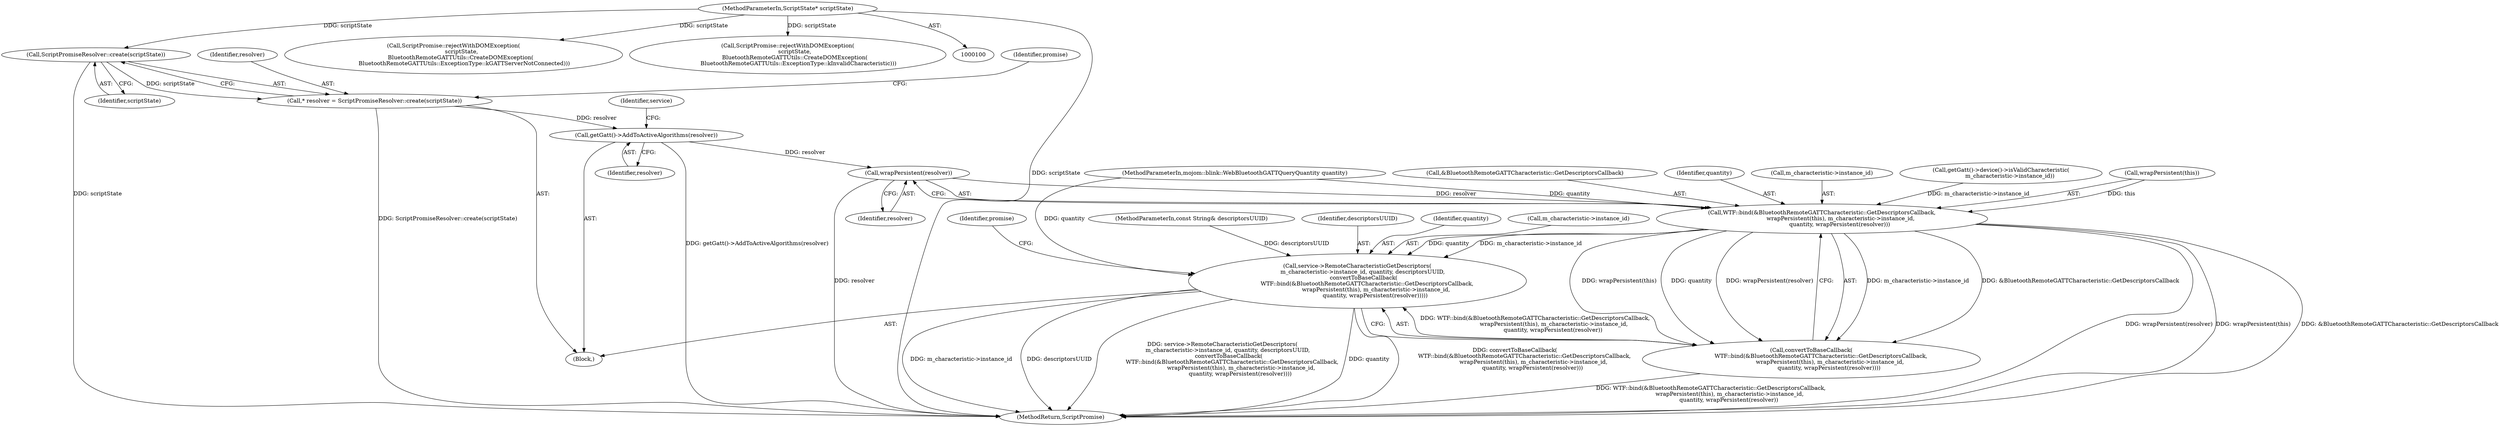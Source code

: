 digraph "0_Chrome_2bceda4948deeaed0a5a99305d0d488eb952f64f@API" {
"1000129" [label="(Call,ScriptPromiseResolver::create(scriptState))"];
"1000101" [label="(MethodParameterIn,ScriptState* scriptState)"];
"1000127" [label="(Call,* resolver = ScriptPromiseResolver::create(scriptState))"];
"1000135" [label="(Call,getGatt()->AddToActiveAlgorithms(resolver))"];
"1000157" [label="(Call,wrapPersistent(resolver))"];
"1000148" [label="(Call,WTF::bind(&BluetoothRemoteGATTCharacteristic::GetDescriptorsCallback,\n                     wrapPersistent(this), m_characteristic->instance_id,\n                    quantity, wrapPersistent(resolver)))"];
"1000141" [label="(Call,service->RemoteCharacteristicGetDescriptors(\n      m_characteristic->instance_id, quantity, descriptorsUUID,\n       convertToBaseCallback(\n           WTF::bind(&BluetoothRemoteGATTCharacteristic::GetDescriptorsCallback,\n                     wrapPersistent(this), m_characteristic->instance_id,\n                    quantity, wrapPersistent(resolver)))))"];
"1000147" [label="(Call,convertToBaseCallback(\n           WTF::bind(&BluetoothRemoteGATTCharacteristic::GetDescriptorsCallback,\n                     wrapPersistent(this), m_characteristic->instance_id,\n                    quantity, wrapPersistent(resolver))))"];
"1000103" [label="(MethodParameterIn,const String& descriptorsUUID)"];
"1000148" [label="(Call,WTF::bind(&BluetoothRemoteGATTCharacteristic::GetDescriptorsCallback,\n                     wrapPersistent(this), m_characteristic->instance_id,\n                    quantity, wrapPersistent(resolver)))"];
"1000135" [label="(Call,getGatt()->AddToActiveAlgorithms(resolver))"];
"1000127" [label="(Call,* resolver = ScriptPromiseResolver::create(scriptState))"];
"1000141" [label="(Call,service->RemoteCharacteristicGetDescriptors(\n      m_characteristic->instance_id, quantity, descriptorsUUID,\n       convertToBaseCallback(\n           WTF::bind(&BluetoothRemoteGATTCharacteristic::GetDescriptorsCallback,\n                     wrapPersistent(this), m_characteristic->instance_id,\n                    quantity, wrapPersistent(resolver)))))"];
"1000104" [label="(Block,)"];
"1000161" [label="(MethodReturn,ScriptPromise)"];
"1000110" [label="(Call,ScriptPromise::rejectWithDOMException(\n         scriptState,\n        BluetoothRemoteGATTUtils::CreateDOMException(\n            BluetoothRemoteGATTUtils::ExceptionType::kGATTServerNotConnected)))"];
"1000146" [label="(Identifier,descriptorsUUID)"];
"1000128" [label="(Identifier,resolver)"];
"1000149" [label="(Call,&BluetoothRemoteGATTCharacteristic::GetDescriptorsCallback)"];
"1000136" [label="(Identifier,resolver)"];
"1000147" [label="(Call,convertToBaseCallback(\n           WTF::bind(&BluetoothRemoteGATTCharacteristic::GetDescriptorsCallback,\n                     wrapPersistent(this), m_characteristic->instance_id,\n                    quantity, wrapPersistent(resolver))))"];
"1000158" [label="(Identifier,resolver)"];
"1000157" [label="(Call,wrapPersistent(resolver))"];
"1000129" [label="(Call,ScriptPromiseResolver::create(scriptState))"];
"1000145" [label="(Identifier,quantity)"];
"1000101" [label="(MethodParameterIn,ScriptState* scriptState)"];
"1000139" [label="(Identifier,service)"];
"1000156" [label="(Identifier,quantity)"];
"1000153" [label="(Call,m_characteristic->instance_id)"];
"1000102" [label="(MethodParameterIn,mojom::blink::WebBluetoothGATTQueryQuantity quantity)"];
"1000116" [label="(Call,getGatt()->device()->isValidCharacteristic(\n          m_characteristic->instance_id))"];
"1000130" [label="(Identifier,scriptState)"];
"1000133" [label="(Identifier,promise)"];
"1000142" [label="(Call,m_characteristic->instance_id)"];
"1000160" [label="(Identifier,promise)"];
"1000151" [label="(Call,wrapPersistent(this))"];
"1000122" [label="(Call,ScriptPromise::rejectWithDOMException(\n        scriptState,\n        BluetoothRemoteGATTUtils::CreateDOMException(\n            BluetoothRemoteGATTUtils::ExceptionType::kInvalidCharacteristic)))"];
"1000129" -> "1000127"  [label="AST: "];
"1000129" -> "1000130"  [label="CFG: "];
"1000130" -> "1000129"  [label="AST: "];
"1000127" -> "1000129"  [label="CFG: "];
"1000129" -> "1000161"  [label="DDG: scriptState"];
"1000129" -> "1000127"  [label="DDG: scriptState"];
"1000101" -> "1000129"  [label="DDG: scriptState"];
"1000101" -> "1000100"  [label="AST: "];
"1000101" -> "1000161"  [label="DDG: scriptState"];
"1000101" -> "1000110"  [label="DDG: scriptState"];
"1000101" -> "1000122"  [label="DDG: scriptState"];
"1000127" -> "1000104"  [label="AST: "];
"1000128" -> "1000127"  [label="AST: "];
"1000133" -> "1000127"  [label="CFG: "];
"1000127" -> "1000161"  [label="DDG: ScriptPromiseResolver::create(scriptState)"];
"1000127" -> "1000135"  [label="DDG: resolver"];
"1000135" -> "1000104"  [label="AST: "];
"1000135" -> "1000136"  [label="CFG: "];
"1000136" -> "1000135"  [label="AST: "];
"1000139" -> "1000135"  [label="CFG: "];
"1000135" -> "1000161"  [label="DDG: getGatt()->AddToActiveAlgorithms(resolver)"];
"1000135" -> "1000157"  [label="DDG: resolver"];
"1000157" -> "1000148"  [label="AST: "];
"1000157" -> "1000158"  [label="CFG: "];
"1000158" -> "1000157"  [label="AST: "];
"1000148" -> "1000157"  [label="CFG: "];
"1000157" -> "1000161"  [label="DDG: resolver"];
"1000157" -> "1000148"  [label="DDG: resolver"];
"1000148" -> "1000147"  [label="AST: "];
"1000149" -> "1000148"  [label="AST: "];
"1000151" -> "1000148"  [label="AST: "];
"1000153" -> "1000148"  [label="AST: "];
"1000156" -> "1000148"  [label="AST: "];
"1000147" -> "1000148"  [label="CFG: "];
"1000148" -> "1000161"  [label="DDG: wrapPersistent(resolver)"];
"1000148" -> "1000161"  [label="DDG: wrapPersistent(this)"];
"1000148" -> "1000161"  [label="DDG: &BluetoothRemoteGATTCharacteristic::GetDescriptorsCallback"];
"1000148" -> "1000141"  [label="DDG: m_characteristic->instance_id"];
"1000148" -> "1000141"  [label="DDG: quantity"];
"1000148" -> "1000147"  [label="DDG: m_characteristic->instance_id"];
"1000148" -> "1000147"  [label="DDG: &BluetoothRemoteGATTCharacteristic::GetDescriptorsCallback"];
"1000148" -> "1000147"  [label="DDG: wrapPersistent(this)"];
"1000148" -> "1000147"  [label="DDG: quantity"];
"1000148" -> "1000147"  [label="DDG: wrapPersistent(resolver)"];
"1000151" -> "1000148"  [label="DDG: this"];
"1000116" -> "1000148"  [label="DDG: m_characteristic->instance_id"];
"1000102" -> "1000148"  [label="DDG: quantity"];
"1000141" -> "1000104"  [label="AST: "];
"1000141" -> "1000147"  [label="CFG: "];
"1000142" -> "1000141"  [label="AST: "];
"1000145" -> "1000141"  [label="AST: "];
"1000146" -> "1000141"  [label="AST: "];
"1000147" -> "1000141"  [label="AST: "];
"1000160" -> "1000141"  [label="CFG: "];
"1000141" -> "1000161"  [label="DDG: m_characteristic->instance_id"];
"1000141" -> "1000161"  [label="DDG: descriptorsUUID"];
"1000141" -> "1000161"  [label="DDG: service->RemoteCharacteristicGetDescriptors(\n      m_characteristic->instance_id, quantity, descriptorsUUID,\n       convertToBaseCallback(\n           WTF::bind(&BluetoothRemoteGATTCharacteristic::GetDescriptorsCallback,\n                     wrapPersistent(this), m_characteristic->instance_id,\n                    quantity, wrapPersistent(resolver))))"];
"1000141" -> "1000161"  [label="DDG: quantity"];
"1000141" -> "1000161"  [label="DDG: convertToBaseCallback(\n           WTF::bind(&BluetoothRemoteGATTCharacteristic::GetDescriptorsCallback,\n                     wrapPersistent(this), m_characteristic->instance_id,\n                    quantity, wrapPersistent(resolver)))"];
"1000102" -> "1000141"  [label="DDG: quantity"];
"1000103" -> "1000141"  [label="DDG: descriptorsUUID"];
"1000147" -> "1000141"  [label="DDG: WTF::bind(&BluetoothRemoteGATTCharacteristic::GetDescriptorsCallback,\n                     wrapPersistent(this), m_characteristic->instance_id,\n                    quantity, wrapPersistent(resolver))"];
"1000147" -> "1000161"  [label="DDG: WTF::bind(&BluetoothRemoteGATTCharacteristic::GetDescriptorsCallback,\n                     wrapPersistent(this), m_characteristic->instance_id,\n                    quantity, wrapPersistent(resolver))"];
}
